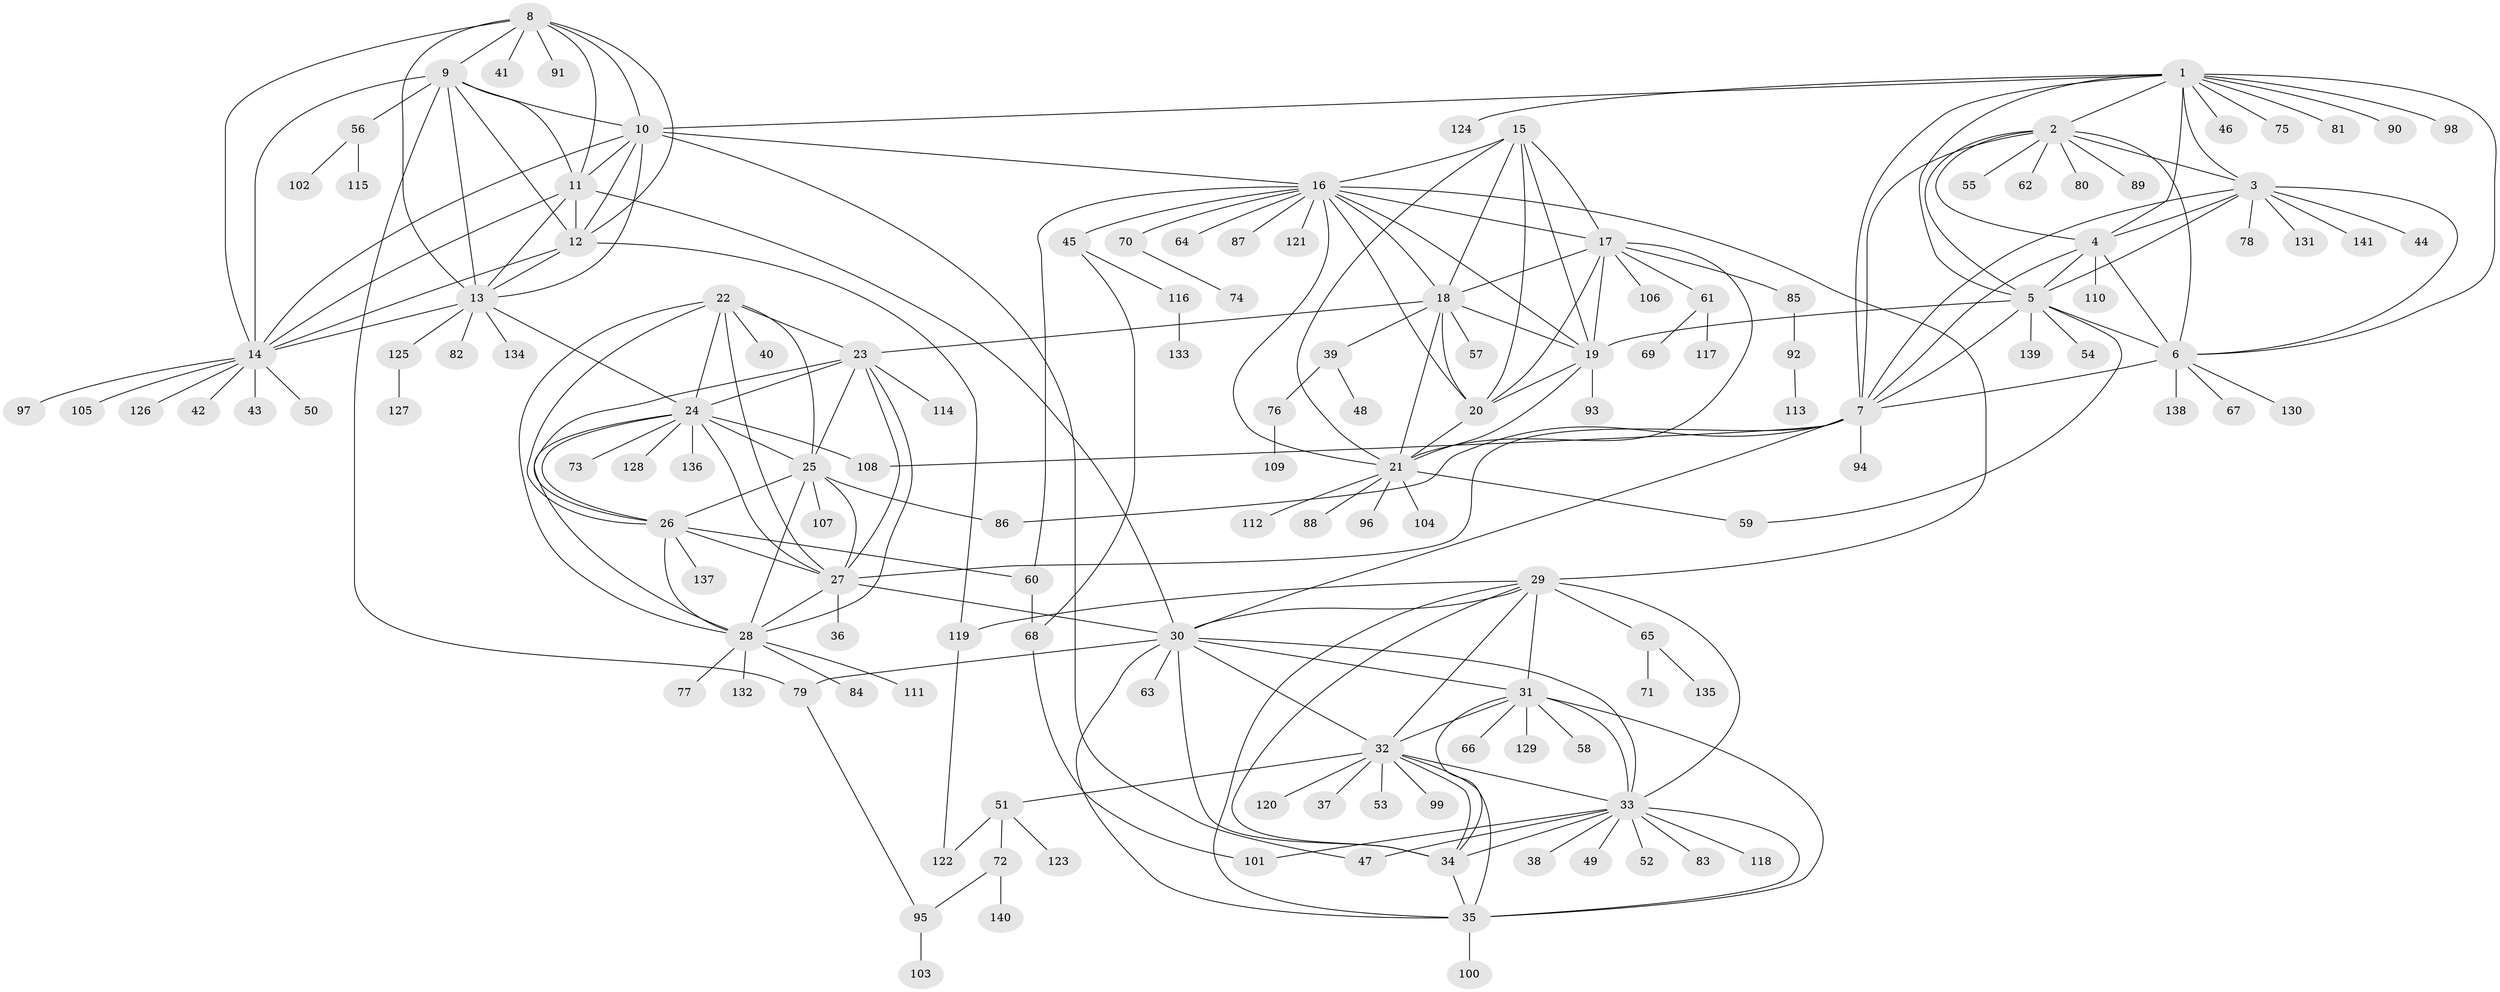 // Generated by graph-tools (version 1.1) at 2025/02/03/09/25 03:02:47]
// undirected, 141 vertices, 232 edges
graph export_dot {
graph [start="1"]
  node [color=gray90,style=filled];
  1;
  2;
  3;
  4;
  5;
  6;
  7;
  8;
  9;
  10;
  11;
  12;
  13;
  14;
  15;
  16;
  17;
  18;
  19;
  20;
  21;
  22;
  23;
  24;
  25;
  26;
  27;
  28;
  29;
  30;
  31;
  32;
  33;
  34;
  35;
  36;
  37;
  38;
  39;
  40;
  41;
  42;
  43;
  44;
  45;
  46;
  47;
  48;
  49;
  50;
  51;
  52;
  53;
  54;
  55;
  56;
  57;
  58;
  59;
  60;
  61;
  62;
  63;
  64;
  65;
  66;
  67;
  68;
  69;
  70;
  71;
  72;
  73;
  74;
  75;
  76;
  77;
  78;
  79;
  80;
  81;
  82;
  83;
  84;
  85;
  86;
  87;
  88;
  89;
  90;
  91;
  92;
  93;
  94;
  95;
  96;
  97;
  98;
  99;
  100;
  101;
  102;
  103;
  104;
  105;
  106;
  107;
  108;
  109;
  110;
  111;
  112;
  113;
  114;
  115;
  116;
  117;
  118;
  119;
  120;
  121;
  122;
  123;
  124;
  125;
  126;
  127;
  128;
  129;
  130;
  131;
  132;
  133;
  134;
  135;
  136;
  137;
  138;
  139;
  140;
  141;
  1 -- 2;
  1 -- 3;
  1 -- 4;
  1 -- 5;
  1 -- 6;
  1 -- 7;
  1 -- 10;
  1 -- 46;
  1 -- 75;
  1 -- 81;
  1 -- 90;
  1 -- 98;
  1 -- 124;
  2 -- 3;
  2 -- 4;
  2 -- 5;
  2 -- 6;
  2 -- 7;
  2 -- 55;
  2 -- 62;
  2 -- 80;
  2 -- 89;
  3 -- 4;
  3 -- 5;
  3 -- 6;
  3 -- 7;
  3 -- 44;
  3 -- 78;
  3 -- 131;
  3 -- 141;
  4 -- 5;
  4 -- 6;
  4 -- 7;
  4 -- 110;
  5 -- 6;
  5 -- 7;
  5 -- 19;
  5 -- 54;
  5 -- 59;
  5 -- 139;
  6 -- 7;
  6 -- 67;
  6 -- 130;
  6 -- 138;
  7 -- 27;
  7 -- 30;
  7 -- 86;
  7 -- 94;
  7 -- 108;
  8 -- 9;
  8 -- 10;
  8 -- 11;
  8 -- 12;
  8 -- 13;
  8 -- 14;
  8 -- 41;
  8 -- 91;
  9 -- 10;
  9 -- 11;
  9 -- 12;
  9 -- 13;
  9 -- 14;
  9 -- 56;
  9 -- 79;
  10 -- 11;
  10 -- 12;
  10 -- 13;
  10 -- 14;
  10 -- 16;
  10 -- 47;
  11 -- 12;
  11 -- 13;
  11 -- 14;
  11 -- 30;
  12 -- 13;
  12 -- 14;
  12 -- 119;
  13 -- 14;
  13 -- 24;
  13 -- 82;
  13 -- 125;
  13 -- 134;
  14 -- 42;
  14 -- 43;
  14 -- 50;
  14 -- 97;
  14 -- 105;
  14 -- 126;
  15 -- 16;
  15 -- 17;
  15 -- 18;
  15 -- 19;
  15 -- 20;
  15 -- 21;
  16 -- 17;
  16 -- 18;
  16 -- 19;
  16 -- 20;
  16 -- 21;
  16 -- 29;
  16 -- 45;
  16 -- 60;
  16 -- 64;
  16 -- 70;
  16 -- 87;
  16 -- 121;
  17 -- 18;
  17 -- 19;
  17 -- 20;
  17 -- 21;
  17 -- 61;
  17 -- 85;
  17 -- 106;
  18 -- 19;
  18 -- 20;
  18 -- 21;
  18 -- 23;
  18 -- 39;
  18 -- 57;
  19 -- 20;
  19 -- 21;
  19 -- 93;
  20 -- 21;
  21 -- 59;
  21 -- 88;
  21 -- 96;
  21 -- 104;
  21 -- 112;
  22 -- 23;
  22 -- 24;
  22 -- 25;
  22 -- 26;
  22 -- 27;
  22 -- 28;
  22 -- 40;
  23 -- 24;
  23 -- 25;
  23 -- 26;
  23 -- 27;
  23 -- 28;
  23 -- 114;
  24 -- 25;
  24 -- 26;
  24 -- 27;
  24 -- 28;
  24 -- 73;
  24 -- 108;
  24 -- 128;
  24 -- 136;
  25 -- 26;
  25 -- 27;
  25 -- 28;
  25 -- 86;
  25 -- 107;
  26 -- 27;
  26 -- 28;
  26 -- 60;
  26 -- 137;
  27 -- 28;
  27 -- 30;
  27 -- 36;
  28 -- 77;
  28 -- 84;
  28 -- 111;
  28 -- 132;
  29 -- 30;
  29 -- 31;
  29 -- 32;
  29 -- 33;
  29 -- 34;
  29 -- 35;
  29 -- 65;
  29 -- 119;
  30 -- 31;
  30 -- 32;
  30 -- 33;
  30 -- 34;
  30 -- 35;
  30 -- 63;
  30 -- 79;
  31 -- 32;
  31 -- 33;
  31 -- 34;
  31 -- 35;
  31 -- 58;
  31 -- 66;
  31 -- 129;
  32 -- 33;
  32 -- 34;
  32 -- 35;
  32 -- 37;
  32 -- 51;
  32 -- 53;
  32 -- 99;
  32 -- 120;
  33 -- 34;
  33 -- 35;
  33 -- 38;
  33 -- 47;
  33 -- 49;
  33 -- 52;
  33 -- 83;
  33 -- 101;
  33 -- 118;
  34 -- 35;
  35 -- 100;
  39 -- 48;
  39 -- 76;
  45 -- 68;
  45 -- 116;
  51 -- 72;
  51 -- 122;
  51 -- 123;
  56 -- 102;
  56 -- 115;
  60 -- 68;
  61 -- 69;
  61 -- 117;
  65 -- 71;
  65 -- 135;
  68 -- 101;
  70 -- 74;
  72 -- 95;
  72 -- 140;
  76 -- 109;
  79 -- 95;
  85 -- 92;
  92 -- 113;
  95 -- 103;
  116 -- 133;
  119 -- 122;
  125 -- 127;
}
